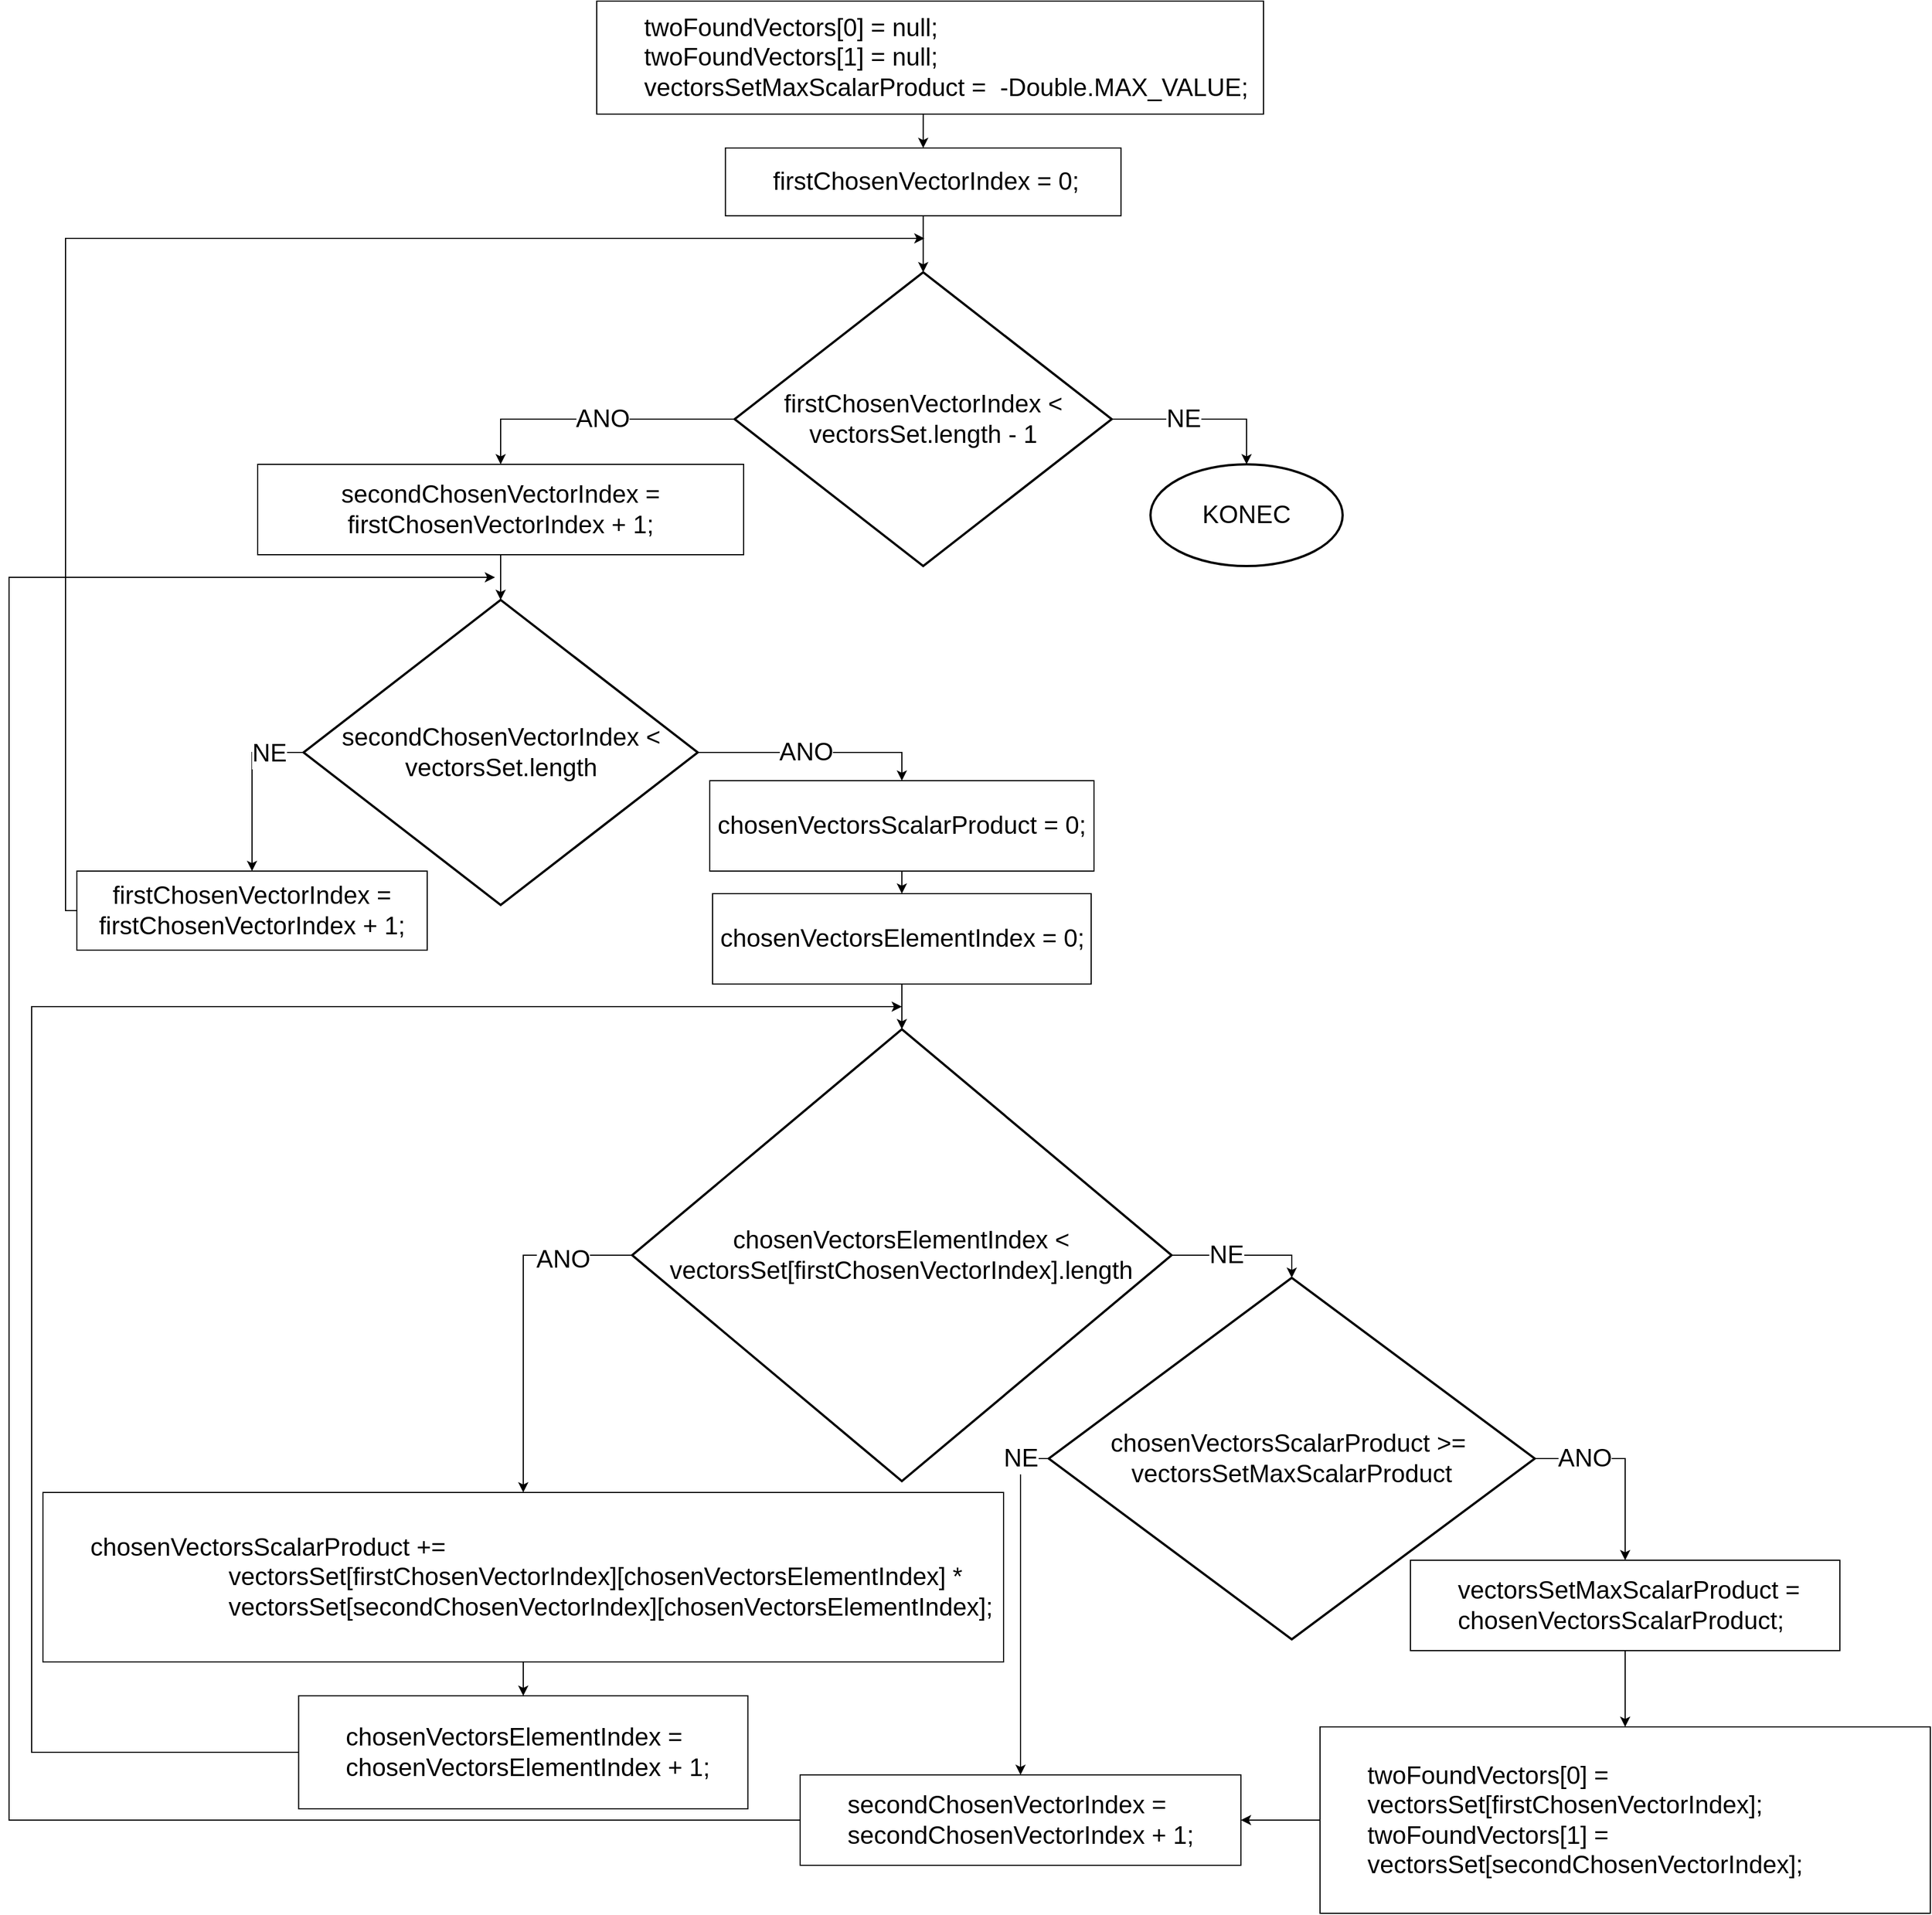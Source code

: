 <mxfile version="20.7.4" type="device"><diagram id="ckyr-Y9dXqmYh-dlE6fN" name="Stránka-1"><mxGraphModel dx="1434" dy="802" grid="1" gridSize="10" guides="1" tooltips="1" connect="1" arrows="1" fold="1" page="1" pageScale="1" pageWidth="10000" pageHeight="10000" math="0" shadow="0"><root><mxCell id="0"/><mxCell id="1" parent="0"/><mxCell id="tufHzSfc7EtfA-BP0E6I-16" style="edgeStyle=orthogonalEdgeStyle;rounded=0;orthogonalLoop=1;jettySize=auto;html=1;exitX=0.5;exitY=1;exitDx=0;exitDy=0;entryX=0.5;entryY=0;entryDx=0;entryDy=0;" parent="1" source="tufHzSfc7EtfA-BP0E6I-1" target="tufHzSfc7EtfA-BP0E6I-12" edge="1"><mxGeometry relative="1" as="geometry"/></mxCell><mxCell id="tufHzSfc7EtfA-BP0E6I-1" value="&lt;blockquote style=&quot;margin: 0 0 0 40px; border: none; padding: 0px;&quot;&gt;&lt;/blockquote&gt;&lt;blockquote style=&quot;margin: 0px 0px 0px 40px; border: none; padding: 0px; font-size: 22px;&quot;&gt;&lt;span style=&quot;background-color: initial;&quot;&gt;twoFoundVectors[0] = null;&lt;br&gt;&lt;/span&gt;&lt;span style=&quot;background-color: initial;&quot;&gt;twoFoundVectors[1] = null;&lt;br&gt;&lt;/span&gt;vectorsSetMaxScalarProduct =&amp;nbsp; -Double.MAX_VALUE;&lt;/blockquote&gt;&lt;blockquote style=&quot;margin: 0 0 0 40px; border: none; padding: 0px;&quot;&gt;&lt;/blockquote&gt;" style="rounded=0;whiteSpace=wrap;html=1;align=left;" parent="1" vertex="1"><mxGeometry x="1030" y="10" width="590" height="100" as="geometry"/></mxCell><mxCell id="tufHzSfc7EtfA-BP0E6I-18" style="edgeStyle=orthogonalEdgeStyle;rounded=0;orthogonalLoop=1;jettySize=auto;html=1;exitX=0;exitY=0.5;exitDx=0;exitDy=0;exitPerimeter=0;entryX=0.5;entryY=0;entryDx=0;entryDy=0;" parent="1" source="tufHzSfc7EtfA-BP0E6I-2" target="tufHzSfc7EtfA-BP0E6I-14" edge="1"><mxGeometry relative="1" as="geometry"><mxPoint x="1590" y="355" as="targetPoint"/></mxGeometry></mxCell><mxCell id="tufHzSfc7EtfA-BP0E6I-19" value="&lt;font style=&quot;font-size: 22px;&quot;&gt;ANO&lt;/font&gt;" style="edgeLabel;html=1;align=center;verticalAlign=middle;resizable=0;points=[];fontSize=16;" parent="tufHzSfc7EtfA-BP0E6I-18" vertex="1" connectable="0"><mxGeometry x="-0.047" relative="1" as="geometry"><mxPoint as="offset"/></mxGeometry></mxCell><mxCell id="tufHzSfc7EtfA-BP0E6I-58" value="&lt;font style=&quot;font-size: 22px;&quot;&gt;NE&lt;/font&gt;" style="edgeStyle=orthogonalEdgeStyle;rounded=0;orthogonalLoop=1;jettySize=auto;html=1;exitX=1;exitY=0.5;exitDx=0;exitDy=0;exitPerimeter=0;fontSize=16;entryX=0.5;entryY=0;entryDx=0;entryDy=0;entryPerimeter=0;" parent="1" source="tufHzSfc7EtfA-BP0E6I-2" target="tufHzSfc7EtfA-BP0E6I-60" edge="1"><mxGeometry x="-0.212" relative="1" as="geometry"><mxPoint x="1550" y="345" as="targetPoint"/><mxPoint as="offset"/></mxGeometry></mxCell><mxCell id="tufHzSfc7EtfA-BP0E6I-2" value="&lt;font style=&quot;font-size: 22px;&quot;&gt;firstChosenVectorIndex &amp;lt; vectorsSet.length - 1&lt;/font&gt;" style="strokeWidth=2;html=1;shape=mxgraph.flowchart.decision;whiteSpace=wrap;" parent="1" vertex="1"><mxGeometry x="1152.07" y="250" width="333.62" height="260" as="geometry"/></mxCell><mxCell id="tufHzSfc7EtfA-BP0E6I-17" style="edgeStyle=orthogonalEdgeStyle;rounded=0;orthogonalLoop=1;jettySize=auto;html=1;exitX=0.5;exitY=1;exitDx=0;exitDy=0;entryX=0.5;entryY=0;entryDx=0;entryDy=0;entryPerimeter=0;" parent="1" source="tufHzSfc7EtfA-BP0E6I-12" target="tufHzSfc7EtfA-BP0E6I-2" edge="1"><mxGeometry relative="1" as="geometry"/></mxCell><mxCell id="tufHzSfc7EtfA-BP0E6I-12" value="&lt;blockquote style=&quot;margin: 0 0 0 40px; border: none; padding: 0px;&quot;&gt;&lt;font style=&quot;font-size: 22px;&quot;&gt;firstChosenVectorIndex = 0;&lt;/font&gt;&lt;/blockquote&gt;" style="rounded=0;whiteSpace=wrap;html=1;align=left;" parent="1" vertex="1"><mxGeometry x="1143.88" y="140" width="350" height="60" as="geometry"/></mxCell><mxCell id="tufHzSfc7EtfA-BP0E6I-21" style="edgeStyle=orthogonalEdgeStyle;rounded=0;orthogonalLoop=1;jettySize=auto;html=1;exitX=0.5;exitY=1;exitDx=0;exitDy=0;entryX=0.5;entryY=0;entryDx=0;entryDy=0;entryPerimeter=0;fontSize=14;" parent="1" source="tufHzSfc7EtfA-BP0E6I-14" target="tufHzSfc7EtfA-BP0E6I-20" edge="1"><mxGeometry relative="1" as="geometry"/></mxCell><mxCell id="tufHzSfc7EtfA-BP0E6I-14" value="&lt;font style=&quot;font-size: 22px;&quot;&gt;secondChosenVectorIndex = firstChosenVectorIndex + 1;&lt;/font&gt;" style="rounded=0;whiteSpace=wrap;html=1;" parent="1" vertex="1"><mxGeometry x="730" y="420" width="430" height="80" as="geometry"/></mxCell><mxCell id="tufHzSfc7EtfA-BP0E6I-26" style="edgeStyle=orthogonalEdgeStyle;rounded=0;orthogonalLoop=1;jettySize=auto;html=1;exitX=0.5;exitY=1;exitDx=0;exitDy=0;entryX=0.5;entryY=0;entryDx=0;entryDy=0;fontSize=16;" parent="1" source="tufHzSfc7EtfA-BP0E6I-15" target="tufHzSfc7EtfA-BP0E6I-22" edge="1"><mxGeometry relative="1" as="geometry"/></mxCell><mxCell id="tufHzSfc7EtfA-BP0E6I-15" value="&lt;font style=&quot;font-size: 22px;&quot;&gt;chosenVectorsScalarProduct = 0;&lt;/font&gt;" style="rounded=0;whiteSpace=wrap;html=1;" parent="1" vertex="1"><mxGeometry x="1130" y="700" width="340" height="80" as="geometry"/></mxCell><mxCell id="tufHzSfc7EtfA-BP0E6I-37" style="edgeStyle=orthogonalEdgeStyle;rounded=0;orthogonalLoop=1;jettySize=auto;html=1;exitX=1;exitY=0.5;exitDx=0;exitDy=0;exitPerimeter=0;fontSize=16;entryX=0.5;entryY=0;entryDx=0;entryDy=0;" parent="1" source="tufHzSfc7EtfA-BP0E6I-20" target="tufHzSfc7EtfA-BP0E6I-15" edge="1"><mxGeometry relative="1" as="geometry"><mxPoint x="1220" y="695" as="targetPoint"/></mxGeometry></mxCell><mxCell id="tufHzSfc7EtfA-BP0E6I-38" value="&lt;font style=&quot;font-size: 22px;&quot;&gt;ANO&lt;/font&gt;" style="edgeLabel;html=1;align=center;verticalAlign=middle;resizable=0;points=[];fontSize=22;" parent="tufHzSfc7EtfA-BP0E6I-37" vertex="1" connectable="0"><mxGeometry x="-0.081" y="-2" relative="1" as="geometry"><mxPoint x="1" y="-2" as="offset"/></mxGeometry></mxCell><mxCell id="tufHzSfc7EtfA-BP0E6I-55" style="edgeStyle=orthogonalEdgeStyle;rounded=0;orthogonalLoop=1;jettySize=auto;html=1;exitX=0;exitY=0.5;exitDx=0;exitDy=0;exitPerimeter=0;fontSize=16;entryX=0.5;entryY=0;entryDx=0;entryDy=0;" parent="1" source="tufHzSfc7EtfA-BP0E6I-20" target="tufHzSfc7EtfA-BP0E6I-54" edge="1"><mxGeometry relative="1" as="geometry"><mxPoint x="720" y="635" as="targetPoint"/></mxGeometry></mxCell><mxCell id="tufHzSfc7EtfA-BP0E6I-56" value="&lt;font style=&quot;font-size: 22px;&quot;&gt;NE&lt;/font&gt;" style="edgeLabel;html=1;align=center;verticalAlign=middle;resizable=0;points=[];fontSize=22;" parent="tufHzSfc7EtfA-BP0E6I-55" vertex="1" connectable="0"><mxGeometry x="-0.15" relative="1" as="geometry"><mxPoint x="15" y="-18" as="offset"/></mxGeometry></mxCell><mxCell id="tufHzSfc7EtfA-BP0E6I-20" value="&lt;font style=&quot;font-size: 22px;&quot;&gt;secondChosenVectorIndex &amp;lt; vectorsSet.length&lt;/font&gt;" style="strokeWidth=2;html=1;shape=mxgraph.flowchart.decision;whiteSpace=wrap;" parent="1" vertex="1"><mxGeometry x="770.63" y="540" width="348.75" height="270" as="geometry"/></mxCell><mxCell id="tufHzSfc7EtfA-BP0E6I-28" style="edgeStyle=orthogonalEdgeStyle;rounded=0;orthogonalLoop=1;jettySize=auto;html=1;exitX=0.5;exitY=1;exitDx=0;exitDy=0;entryX=0.5;entryY=0;entryDx=0;entryDy=0;entryPerimeter=0;fontSize=16;" parent="1" source="tufHzSfc7EtfA-BP0E6I-22" target="tufHzSfc7EtfA-BP0E6I-27" edge="1"><mxGeometry relative="1" as="geometry"/></mxCell><mxCell id="tufHzSfc7EtfA-BP0E6I-22" value="&lt;font style=&quot;font-size: 22px;&quot;&gt;chosenVectorsElementIndex = 0;&lt;/font&gt;" style="rounded=0;whiteSpace=wrap;html=1;" parent="1" vertex="1"><mxGeometry x="1132.5" y="800" width="335" height="80" as="geometry"/></mxCell><mxCell id="tufHzSfc7EtfA-BP0E6I-30" style="edgeStyle=orthogonalEdgeStyle;rounded=0;orthogonalLoop=1;jettySize=auto;html=1;exitX=0;exitY=0.5;exitDx=0;exitDy=0;exitPerimeter=0;fontSize=16;entryX=0.5;entryY=0;entryDx=0;entryDy=0;" parent="1" source="tufHzSfc7EtfA-BP0E6I-27" target="tufHzSfc7EtfA-BP0E6I-29" edge="1"><mxGeometry relative="1" as="geometry"><mxPoint x="2300" y="1250" as="targetPoint"/></mxGeometry></mxCell><mxCell id="tufHzSfc7EtfA-BP0E6I-31" value="&lt;font style=&quot;font-size: 22px;&quot;&gt;ANO&lt;/font&gt;" style="edgeLabel;html=1;align=center;verticalAlign=middle;resizable=0;points=[];fontSize=22;" parent="tufHzSfc7EtfA-BP0E6I-30" vertex="1" connectable="0"><mxGeometry x="0.093" y="3" relative="1" as="geometry"><mxPoint x="32" y="-67" as="offset"/></mxGeometry></mxCell><mxCell id="tufHzSfc7EtfA-BP0E6I-42" style="edgeStyle=orthogonalEdgeStyle;rounded=0;orthogonalLoop=1;jettySize=auto;html=1;exitX=1;exitY=0.5;exitDx=0;exitDy=0;exitPerimeter=0;fontSize=16;entryX=0.5;entryY=0;entryDx=0;entryDy=0;entryPerimeter=0;" parent="1" source="tufHzSfc7EtfA-BP0E6I-27" target="tufHzSfc7EtfA-BP0E6I-32" edge="1"><mxGeometry relative="1" as="geometry"><mxPoint x="1630" y="1060" as="targetPoint"/></mxGeometry></mxCell><mxCell id="tufHzSfc7EtfA-BP0E6I-43" value="NE" style="edgeLabel;html=1;align=center;verticalAlign=middle;resizable=0;points=[];fontSize=22;" parent="tufHzSfc7EtfA-BP0E6I-42" vertex="1" connectable="0"><mxGeometry x="-0.127" y="-2" relative="1" as="geometry"><mxPoint x="-7" y="-2" as="offset"/></mxGeometry></mxCell><mxCell id="tufHzSfc7EtfA-BP0E6I-27" value="&lt;font style=&quot;font-size: 22px;&quot;&gt;chosenVectorsElementIndex &amp;lt; vectorsSet[firstChosenVectorIndex].length&lt;/font&gt;" style="strokeWidth=2;html=1;shape=mxgraph.flowchart.decision;whiteSpace=wrap;" parent="1" vertex="1"><mxGeometry x="1061.38" y="920" width="477.25" height="400" as="geometry"/></mxCell><mxCell id="tufHzSfc7EtfA-BP0E6I-35" style="edgeStyle=orthogonalEdgeStyle;rounded=0;orthogonalLoop=1;jettySize=auto;html=1;exitX=0.5;exitY=1;exitDx=0;exitDy=0;entryX=0.5;entryY=0;entryDx=0;entryDy=0;fontSize=16;" parent="1" source="tufHzSfc7EtfA-BP0E6I-29" target="tufHzSfc7EtfA-BP0E6I-34" edge="1"><mxGeometry relative="1" as="geometry"/></mxCell><mxCell id="tufHzSfc7EtfA-BP0E6I-29" value="&lt;blockquote style=&quot;margin: 0px 0px 0px 40px; border: none; padding: 0px; font-size: 22px;&quot;&gt;&lt;div&gt;chosenVectorsScalarProduct +=&amp;nbsp;&lt;/div&gt;&lt;div&gt;&amp;nbsp; &amp;nbsp; &amp;nbsp; &amp;nbsp; &amp;nbsp; &amp;nbsp; &amp;nbsp; &amp;nbsp; &amp;nbsp; &amp;nbsp; vectorsSet[firstChosenVectorIndex][chosenVectorsElementIndex] *&amp;nbsp;&lt;/div&gt;&lt;div&gt;&amp;nbsp; &amp;nbsp; &amp;nbsp; &amp;nbsp; &amp;nbsp; &amp;nbsp; &amp;nbsp; &amp;nbsp; &amp;nbsp; &amp;nbsp; vectorsSet[secondChosenVectorIndex][chosenVectorsElementIndex];&lt;/div&gt;&lt;/blockquote&gt;" style="rounded=0;whiteSpace=wrap;html=1;align=left;" parent="1" vertex="1"><mxGeometry x="540" y="1330" width="850" height="150" as="geometry"/></mxCell><mxCell id="tufHzSfc7EtfA-BP0E6I-45" style="edgeStyle=orthogonalEdgeStyle;rounded=0;orthogonalLoop=1;jettySize=auto;html=1;exitX=1;exitY=0.5;exitDx=0;exitDy=0;exitPerimeter=0;fontSize=16;entryX=0.5;entryY=0;entryDx=0;entryDy=0;" parent="1" source="tufHzSfc7EtfA-BP0E6I-32" target="tufHzSfc7EtfA-BP0E6I-44" edge="1"><mxGeometry relative="1" as="geometry"><mxPoint x="1990" y="1300" as="targetPoint"/></mxGeometry></mxCell><mxCell id="tufHzSfc7EtfA-BP0E6I-46" value="ANO" style="edgeLabel;html=1;align=center;verticalAlign=middle;resizable=0;points=[];fontSize=22;" parent="tufHzSfc7EtfA-BP0E6I-45" vertex="1" connectable="0"><mxGeometry x="-0.273" y="-2" relative="1" as="geometry"><mxPoint x="-18" y="-2" as="offset"/></mxGeometry></mxCell><mxCell id="tufHzSfc7EtfA-BP0E6I-50" style="edgeStyle=orthogonalEdgeStyle;rounded=0;orthogonalLoop=1;jettySize=auto;html=1;exitX=0;exitY=0.5;exitDx=0;exitDy=0;exitPerimeter=0;entryX=0.5;entryY=0;entryDx=0;entryDy=0;fontSize=16;" parent="1" source="tufHzSfc7EtfA-BP0E6I-32" target="tufHzSfc7EtfA-BP0E6I-49" edge="1"><mxGeometry relative="1" as="geometry"/></mxCell><mxCell id="tufHzSfc7EtfA-BP0E6I-51" value="NE" style="edgeLabel;html=1;align=center;verticalAlign=middle;resizable=0;points=[];fontSize=22;" parent="tufHzSfc7EtfA-BP0E6I-50" vertex="1" connectable="0"><mxGeometry x="-0.147" y="1" relative="1" as="geometry"><mxPoint x="-1" y="-105" as="offset"/></mxGeometry></mxCell><mxCell id="tufHzSfc7EtfA-BP0E6I-32" value="&lt;font style=&quot;font-size: 22px;&quot;&gt;chosenVectorsScalarProduct &amp;gt;=&amp;nbsp; vectorsSetMaxScalarProduct&lt;/font&gt;" style="strokeWidth=2;html=1;shape=mxgraph.flowchart.decision;whiteSpace=wrap;" parent="1" vertex="1"><mxGeometry x="1430" y="1140" width="430" height="320" as="geometry"/></mxCell><mxCell id="tufHzSfc7EtfA-BP0E6I-40" style="edgeStyle=orthogonalEdgeStyle;rounded=0;orthogonalLoop=1;jettySize=auto;html=1;exitX=0;exitY=0.5;exitDx=0;exitDy=0;fontSize=16;" parent="1" source="tufHzSfc7EtfA-BP0E6I-34" edge="1"><mxGeometry relative="1" as="geometry"><mxPoint x="1300" y="900" as="targetPoint"/><Array as="points"><mxPoint x="530" y="1560"/><mxPoint x="530" y="900"/></Array></mxGeometry></mxCell><mxCell id="tufHzSfc7EtfA-BP0E6I-34" value="&lt;blockquote style=&quot;margin: 0 0 0 40px; border: none; padding: 0px;&quot;&gt;&lt;font style=&quot;font-size: 22px;&quot;&gt;chosenVectorsElementIndex = chosenVectorsElementIndex + 1;&lt;/font&gt;&lt;/blockquote&gt;" style="rounded=0;whiteSpace=wrap;html=1;align=left;" parent="1" vertex="1"><mxGeometry x="766.25" y="1510" width="397.5" height="100" as="geometry"/></mxCell><mxCell id="tufHzSfc7EtfA-BP0E6I-48" style="edgeStyle=orthogonalEdgeStyle;rounded=0;orthogonalLoop=1;jettySize=auto;html=1;exitX=0.5;exitY=1;exitDx=0;exitDy=0;entryX=0.5;entryY=0;entryDx=0;entryDy=0;fontSize=16;" parent="1" source="tufHzSfc7EtfA-BP0E6I-44" target="tufHzSfc7EtfA-BP0E6I-47" edge="1"><mxGeometry relative="1" as="geometry"/></mxCell><mxCell id="tufHzSfc7EtfA-BP0E6I-44" value="&lt;blockquote style=&quot;margin: 0 0 0 40px; border: none; padding: 0px;&quot;&gt;&lt;font style=&quot;font-size: 22px;&quot;&gt;vectorsSetMaxScalarProduct = chosenVectorsScalarProduct;&lt;/font&gt;&lt;/blockquote&gt;" style="rounded=0;whiteSpace=wrap;html=1;align=left;" parent="1" vertex="1"><mxGeometry x="1750" y="1390" width="380" height="80" as="geometry"/></mxCell><mxCell id="tufHzSfc7EtfA-BP0E6I-52" style="edgeStyle=orthogonalEdgeStyle;rounded=0;orthogonalLoop=1;jettySize=auto;html=1;exitX=0;exitY=0.5;exitDx=0;exitDy=0;entryX=1;entryY=0.5;entryDx=0;entryDy=0;fontSize=16;" parent="1" source="tufHzSfc7EtfA-BP0E6I-47" target="tufHzSfc7EtfA-BP0E6I-49" edge="1"><mxGeometry relative="1" as="geometry"/></mxCell><mxCell id="tufHzSfc7EtfA-BP0E6I-47" value="&lt;blockquote style=&quot;margin: 0px 0px 0px 40px; border: none; padding: 0px; font-size: 22px;&quot;&gt;&lt;font style=&quot;font-size: 22px;&quot;&gt;twoFoundVectors[0] = vectorsSet[firstChosenVectorIndex];&lt;/font&gt;&lt;/blockquote&gt;&lt;blockquote style=&quot;margin: 0px 0px 0px 40px; border: none; padding: 0px; font-size: 22px;&quot;&gt;&lt;font style=&quot;font-size: 22px;&quot;&gt;twoFoundVectors[1] = vectorsSet[secondChosenVectorIndex];&lt;/font&gt;&lt;/blockquote&gt;" style="rounded=0;whiteSpace=wrap;html=1;align=left;" parent="1" vertex="1"><mxGeometry x="1670" y="1537.5" width="540" height="165" as="geometry"/></mxCell><mxCell id="VzmKL-wlx2LUCWW2plhb-1" style="edgeStyle=orthogonalEdgeStyle;rounded=0;orthogonalLoop=1;jettySize=auto;html=1;exitX=0;exitY=0.5;exitDx=0;exitDy=0;fontSize=20;" parent="1" source="tufHzSfc7EtfA-BP0E6I-49" edge="1"><mxGeometry relative="1" as="geometry"><mxPoint x="940" y="520" as="targetPoint"/><Array as="points"><mxPoint x="510" y="1620"/><mxPoint x="510" y="520"/></Array></mxGeometry></mxCell><mxCell id="tufHzSfc7EtfA-BP0E6I-49" value="&lt;blockquote style=&quot;margin: 0 0 0 40px; border: none; padding: 0px;&quot;&gt;&lt;font style=&quot;font-size: 22px;&quot;&gt;secondChosenVectorIndex = secondChosenVectorIndex + 1;&lt;/font&gt;&lt;/blockquote&gt;" style="rounded=0;whiteSpace=wrap;html=1;align=left;" parent="1" vertex="1"><mxGeometry x="1210" y="1580" width="390" height="80" as="geometry"/></mxCell><mxCell id="tufHzSfc7EtfA-BP0E6I-57" style="edgeStyle=orthogonalEdgeStyle;rounded=0;orthogonalLoop=1;jettySize=auto;html=1;exitX=0;exitY=0.5;exitDx=0;exitDy=0;fontSize=16;" parent="1" source="tufHzSfc7EtfA-BP0E6I-54" edge="1"><mxGeometry relative="1" as="geometry"><mxPoint x="1320" y="220" as="targetPoint"/><Array as="points"><mxPoint x="560" y="745"/><mxPoint x="560" y="220"/><mxPoint x="1250" y="220"/></Array></mxGeometry></mxCell><mxCell id="tufHzSfc7EtfA-BP0E6I-54" value="&lt;font style=&quot;font-size: 22px;&quot;&gt;firstChosenVectorIndex = firstChosenVectorIndex + 1;&lt;/font&gt;" style="rounded=0;whiteSpace=wrap;html=1;" parent="1" vertex="1"><mxGeometry x="570" y="780" width="310" height="70" as="geometry"/></mxCell><mxCell id="tufHzSfc7EtfA-BP0E6I-60" value="&lt;font style=&quot;font-size: 22px;&quot;&gt;KONEC&lt;/font&gt;" style="strokeWidth=2;html=1;shape=mxgraph.flowchart.start_1;whiteSpace=wrap;fontSize=16;" parent="1" vertex="1"><mxGeometry x="1520" y="420" width="170" height="90" as="geometry"/></mxCell></root></mxGraphModel></diagram></mxfile>